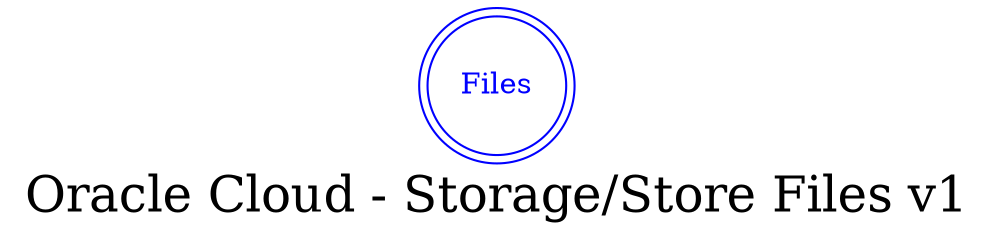 digraph LexiconGraph {
graph[label="Oracle Cloud - Storage/Store Files v1", fontsize=24]
splines=true
"Files" [color=blue, fontcolor=blue, shape=doublecircle]
}
